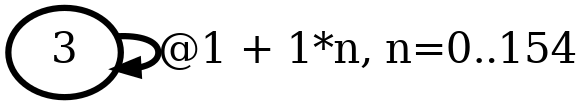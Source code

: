 digraph G {
        node [style=rounded, penwidth=3, fontsize=20, shape=oval];
        "3" -> "3" [label="@1 + 1*n, n=0..154", color=black,arrowsize=1,style=bold,penwidth=3,fontsize=20];
}
